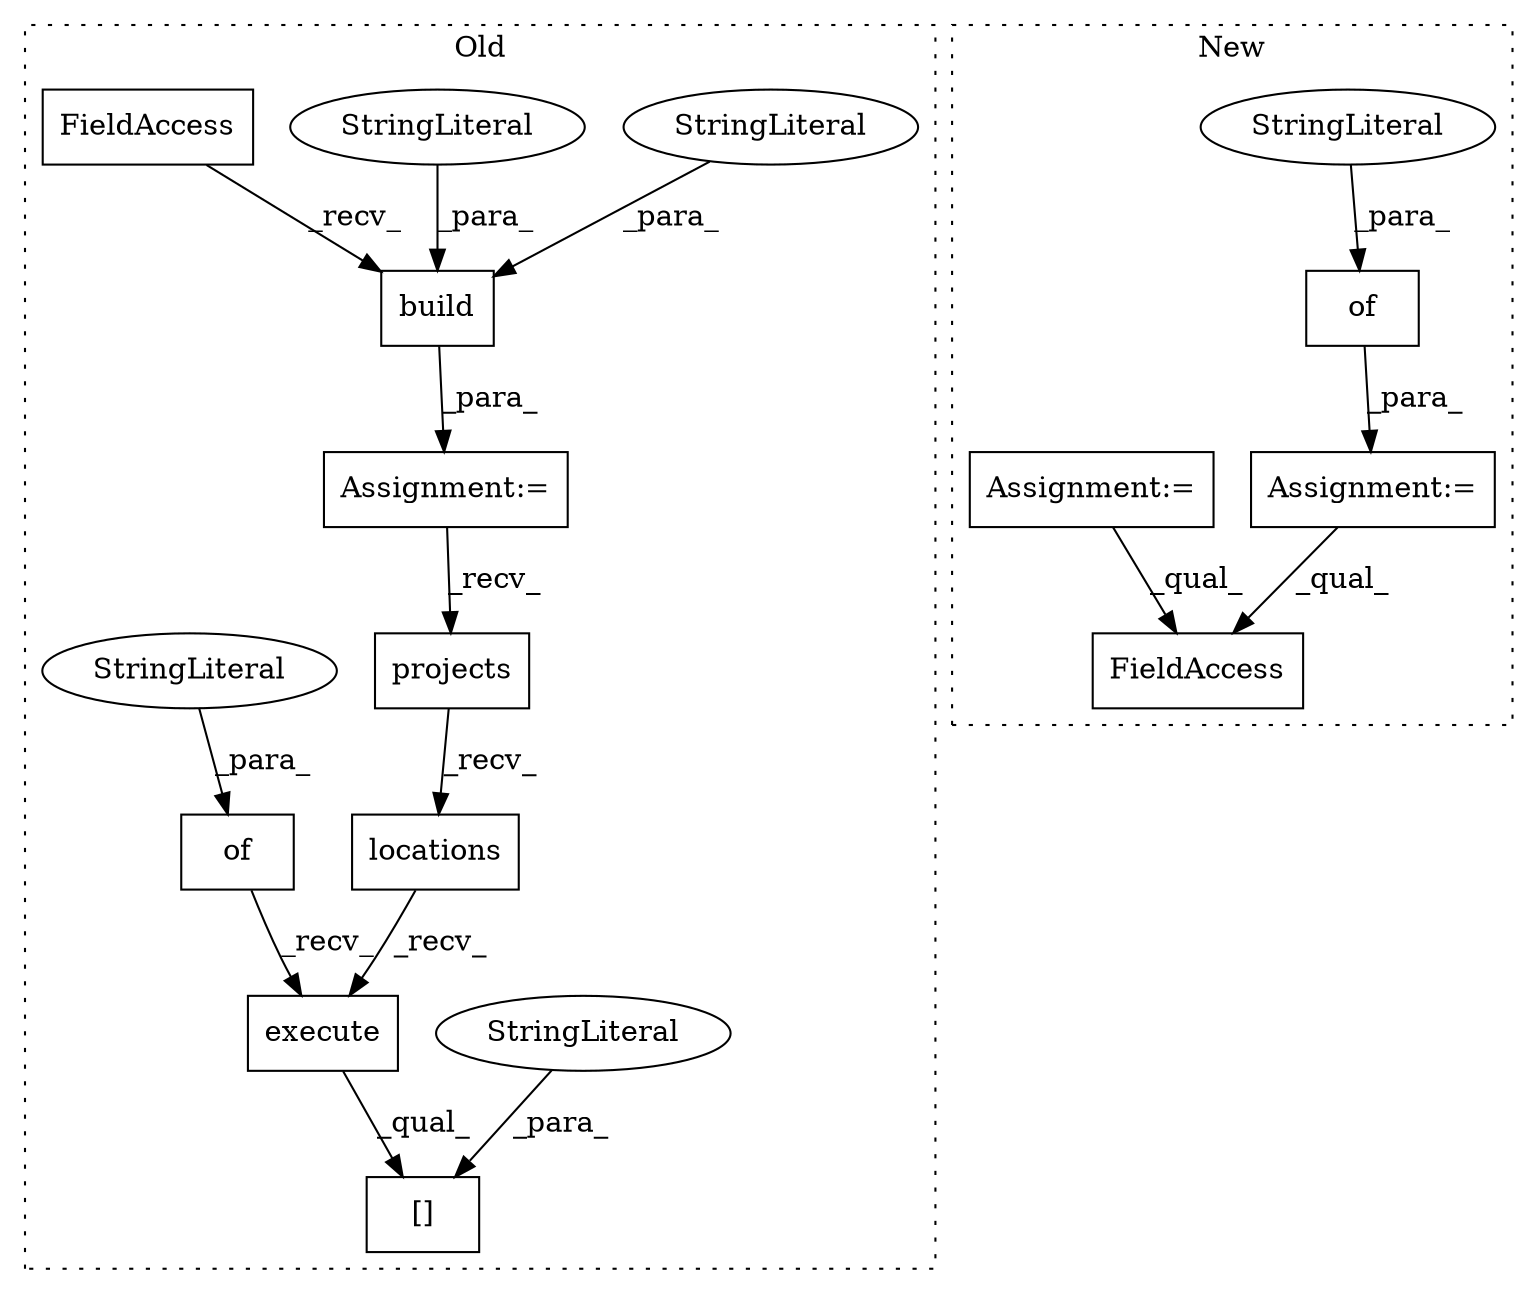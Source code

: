 digraph G {
subgraph cluster0 {
1 [label="projects" a="32" s="1555" l="10" shape="box"];
5 [label="execute" a="32" s="1627" l="9" shape="box"];
6 [label="locations" a="32" s="1566" l="11" shape="box"];
7 [label="of" a="32" s="1378,1448" l="3,1" shape="box"];
8 [label="[]" a="2" s="1695,1711" l="9,1" shape="box"];
9 [label="StringLiteral" a="45" s="1704" l="7" shape="ellipse"];
10 [label="build" a="32" s="1296,1324" l="6,1" shape="box"];
11 [label="StringLiteral" a="45" s="1315" l="9" shape="ellipse"];
12 [label="StringLiteral" a="45" s="1302" l="12" shape="ellipse"];
13 [label="FieldAccess" a="22" s="1270" l="25" shape="box"];
15 [label="Assignment:=" a="7" s="1269" l="1" shape="box"];
16 [label="StringLiteral" a="45" s="1381" l="10" shape="ellipse"];
label = "Old";
style="dotted";
}
subgraph cluster1 {
2 [label="of" a="32" s="989,1005" l="3,1" shape="box"];
3 [label="FieldAccess" a="22" s="1082" l="14" shape="box"];
4 [label="StringLiteral" a="45" s="992" l="9" shape="ellipse"];
14 [label="Assignment:=" a="7" s="984" l="1" shape="box"];
17 [label="Assignment:=" a="7" s="877" l="1" shape="box"];
label = "New";
style="dotted";
}
1 -> 6 [label="_recv_"];
2 -> 14 [label="_para_"];
4 -> 2 [label="_para_"];
5 -> 8 [label="_qual_"];
6 -> 5 [label="_recv_"];
7 -> 5 [label="_recv_"];
9 -> 8 [label="_para_"];
10 -> 15 [label="_para_"];
11 -> 10 [label="_para_"];
12 -> 10 [label="_para_"];
13 -> 10 [label="_recv_"];
14 -> 3 [label="_qual_"];
15 -> 1 [label="_recv_"];
16 -> 7 [label="_para_"];
17 -> 3 [label="_qual_"];
}